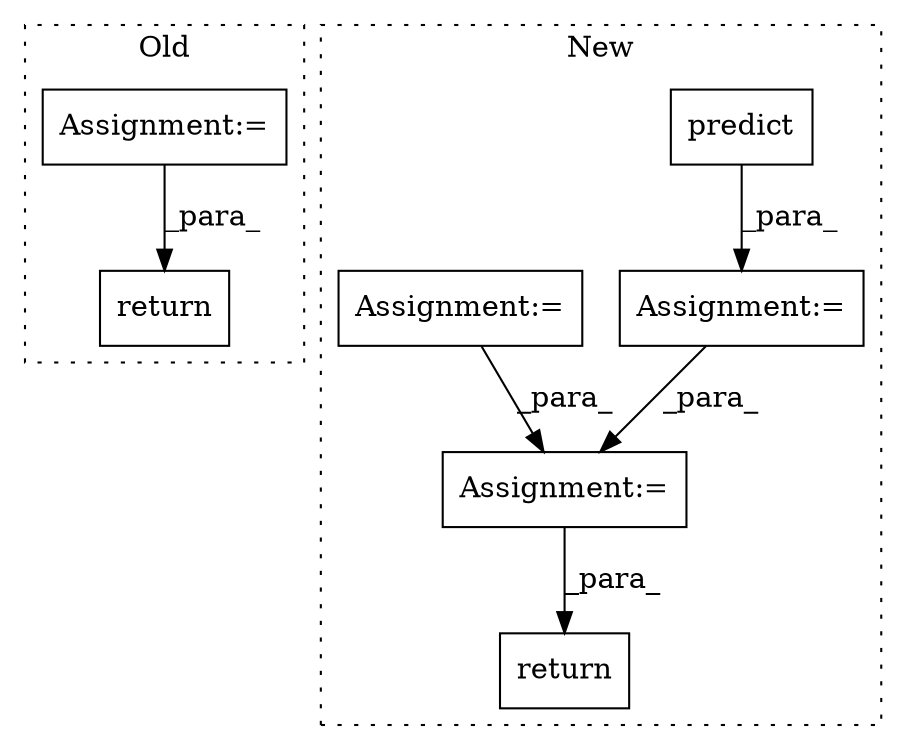 digraph G {
subgraph cluster0 {
1 [label="return" a="41" s="6011" l="7" shape="box"];
4 [label="Assignment:=" a="7" s="5916" l="1" shape="box"];
label = "Old";
style="dotted";
}
subgraph cluster1 {
2 [label="predict" a="32" s="6637,6651" l="8,1" shape="box"];
3 [label="return" a="41" s="7054" l="7" shape="box"];
5 [label="Assignment:=" a="7" s="6956" l="1" shape="box"];
6 [label="Assignment:=" a="7" s="6787" l="1" shape="box"];
7 [label="Assignment:=" a="7" s="6667" l="1" shape="box"];
label = "New";
style="dotted";
}
2 -> 7 [label="_para_"];
4 -> 1 [label="_para_"];
5 -> 3 [label="_para_"];
6 -> 5 [label="_para_"];
7 -> 5 [label="_para_"];
}